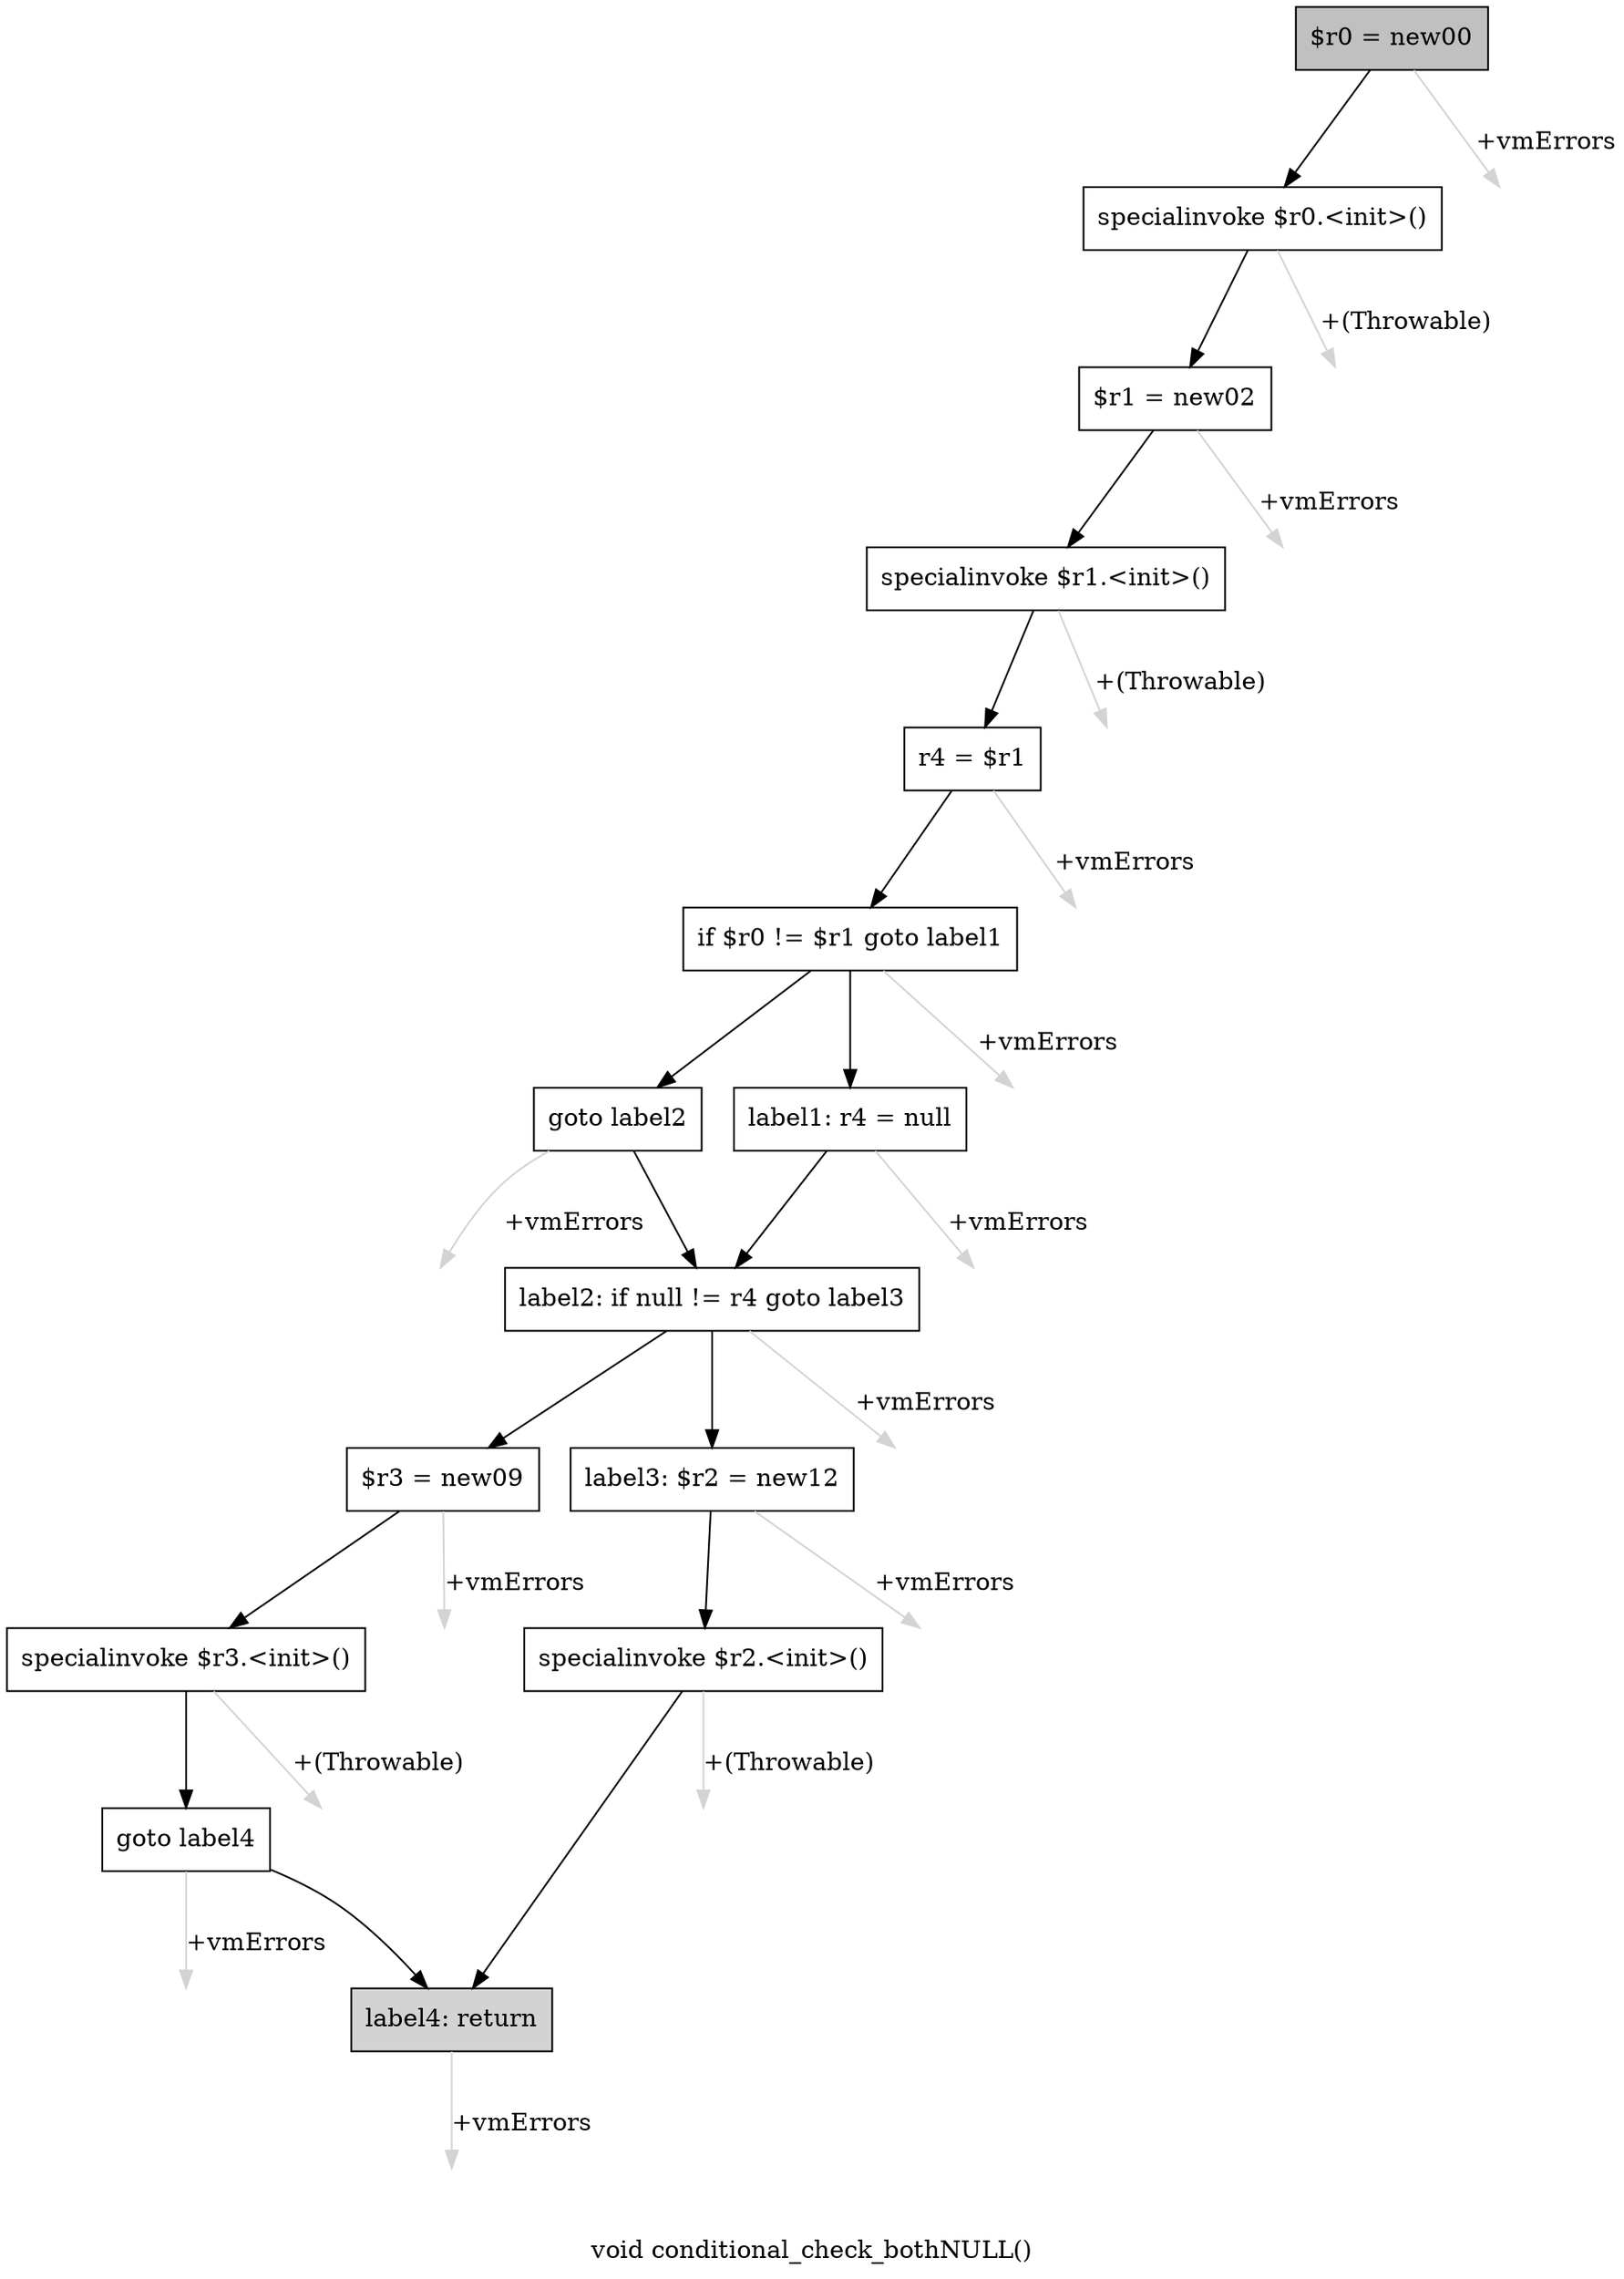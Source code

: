 digraph "void conditional_check_bothNULL()" {
    label="void conditional_check_bothNULL()";
    node [shape=box];
    "0" [style=filled,fillcolor=gray,label="$r0 = new00",];
    "1" [label="specialinvoke $r0.<init>()",];
    "0"->"1" [color=black,];
    "15" [style=invis,label="Esc",];
    "0"->"15" [color=lightgray,label="\l+vmErrors",];
    "2" [label="$r1 = new02",];
    "1"->"2" [color=black,];
    "16" [style=invis,label="Esc",];
    "1"->"16" [color=lightgray,label="\l+(Throwable)",];
    "3" [label="specialinvoke $r1.<init>()",];
    "2"->"3" [color=black,];
    "17" [style=invis,label="Esc",];
    "2"->"17" [color=lightgray,label="\l+vmErrors",];
    "4" [label="r4 = $r1",];
    "3"->"4" [color=black,];
    "18" [style=invis,label="Esc",];
    "3"->"18" [color=lightgray,label="\l+(Throwable)",];
    "5" [label="if $r0 != $r1 goto label1",];
    "4"->"5" [color=black,];
    "19" [style=invis,label="Esc",];
    "4"->"19" [color=lightgray,label="\l+vmErrors",];
    "6" [label="goto label2",];
    "5"->"6" [color=black,];
    "7" [label="label1: r4 = null",];
    "5"->"7" [color=black,];
    "20" [style=invis,label="Esc",];
    "5"->"20" [color=lightgray,label="\l+vmErrors",];
    "8" [label="label2: if null != r4 goto label3",];
    "6"->"8" [color=black,];
    "21" [style=invis,label="Esc",];
    "6"->"21" [color=lightgray,label="\l+vmErrors",];
    "7"->"8" [color=black,];
    "22" [style=invis,label="Esc",];
    "7"->"22" [color=lightgray,label="\l+vmErrors",];
    "9" [label="$r3 = new09",];
    "8"->"9" [color=black,];
    "12" [label="label3: $r2 = new12",];
    "8"->"12" [color=black,];
    "23" [style=invis,label="Esc",];
    "8"->"23" [color=lightgray,label="\l+vmErrors",];
    "10" [label="specialinvoke $r3.<init>()",];
    "9"->"10" [color=black,];
    "24" [style=invis,label="Esc",];
    "9"->"24" [color=lightgray,label="\l+vmErrors",];
    "11" [label="goto label4",];
    "10"->"11" [color=black,];
    "25" [style=invis,label="Esc",];
    "10"->"25" [color=lightgray,label="\l+(Throwable)",];
    "14" [style=filled,fillcolor=lightgray,label="label4: return",];
    "11"->"14" [color=black,];
    "26" [style=invis,label="Esc",];
    "11"->"26" [color=lightgray,label="\l+vmErrors",];
    "13" [label="specialinvoke $r2.<init>()",];
    "12"->"13" [color=black,];
    "27" [style=invis,label="Esc",];
    "12"->"27" [color=lightgray,label="\l+vmErrors",];
    "13"->"14" [color=black,];
    "28" [style=invis,label="Esc",];
    "13"->"28" [color=lightgray,label="\l+(Throwable)",];
    "29" [style=invis,label="Esc",];
    "14"->"29" [color=lightgray,label="\l+vmErrors",];
}
